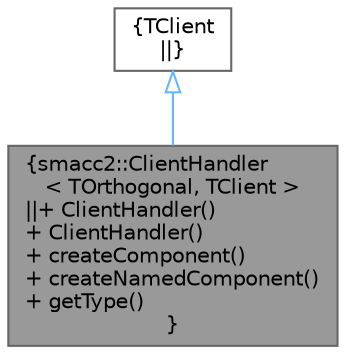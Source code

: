 digraph "smacc2::ClientHandler&lt; TOrthogonal, TClient &gt;"
{
 // LATEX_PDF_SIZE
  bgcolor="transparent";
  edge [fontname=Helvetica,fontsize=10,labelfontname=Helvetica,labelfontsize=10];
  node [fontname=Helvetica,fontsize=10,shape=box,height=0.2,width=0.4];
  Node1 [label="{smacc2::ClientHandler\l\< TOrthogonal, TClient \>\n||+ ClientHandler()\l+ ClientHandler()\l+ createComponent()\l+ createNamedComponent()\l+ getType()\l}",height=0.2,width=0.4,color="gray40", fillcolor="grey60", style="filled", fontcolor="black",tooltip=" "];
  Node2 -> Node1 [dir="back",color="steelblue1",style="solid",arrowtail="onormal"];
  Node2 [label="{TClient\n||}",height=0.2,width=0.4,color="gray40", fillcolor="white", style="filled",URL="$classTClient.html",tooltip=" "];
}
